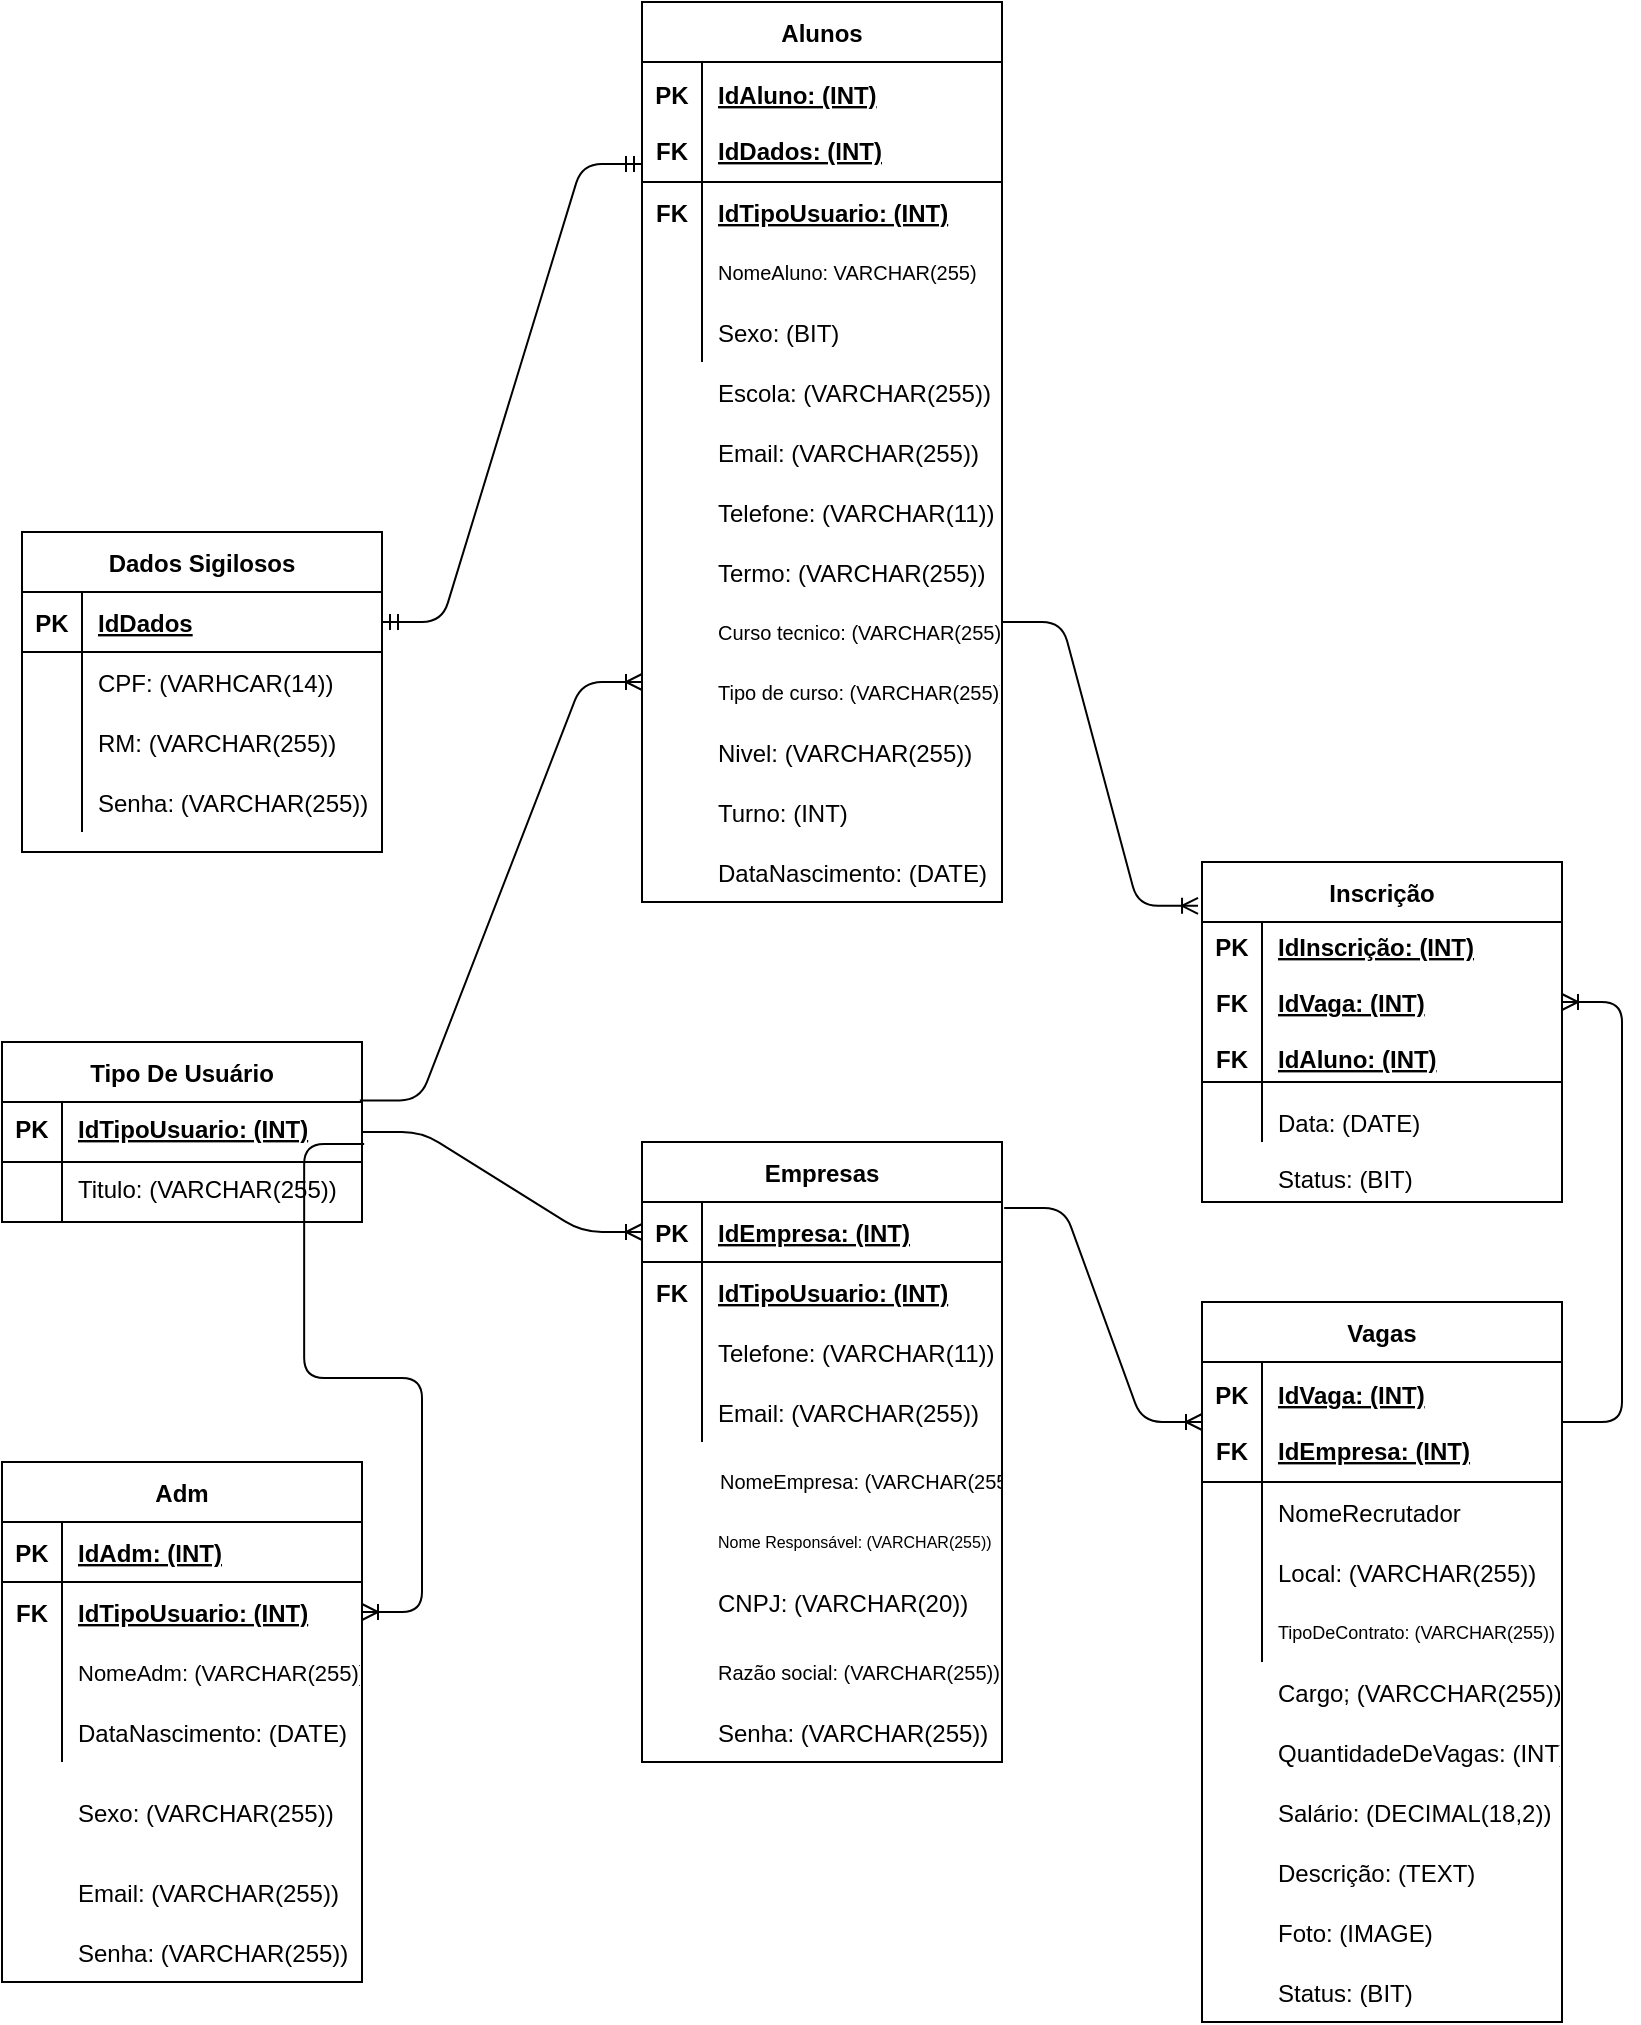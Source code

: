 <mxfile version="13.6.6" type="device"><diagram id="DuW9i9e1ItvAceD_nj8p" name="Page-1"><mxGraphModel dx="868" dy="1619" grid="1" gridSize="10" guides="1" tooltips="1" connect="1" arrows="1" fold="1" page="1" pageScale="1" pageWidth="827" pageHeight="1169" math="0" shadow="0"><root><mxCell id="0"/><mxCell id="1" parent="0"/><mxCell id="SWbtn-3buEDlLmauV4Yt-92" value="Escola: (VARCHAR(255))" style="shape=partialRectangle;connectable=0;fillColor=none;top=0;left=0;bottom=0;right=0;align=left;spacingLeft=6;overflow=hidden;" parent="1" vertex="1"><mxGeometry x="380" y="10" width="150" height="30" as="geometry"/></mxCell><mxCell id="SWbtn-3buEDlLmauV4Yt-93" value="Email: (VARCHAR(255))" style="shape=partialRectangle;connectable=0;fillColor=none;top=0;left=0;bottom=0;right=0;align=left;spacingLeft=6;overflow=hidden;" parent="1" vertex="1"><mxGeometry x="380" y="40" width="150" height="30" as="geometry"/></mxCell><mxCell id="SWbtn-3buEDlLmauV4Yt-94" value="Telefone: (VARCHAR(11))" style="shape=partialRectangle;connectable=0;fillColor=none;top=0;left=0;bottom=0;right=0;align=left;spacingLeft=6;overflow=hidden;" parent="1" vertex="1"><mxGeometry x="380" y="70" width="150" height="30" as="geometry"/></mxCell><mxCell id="SWbtn-3buEDlLmauV4Yt-95" value="Termo: (VARCHAR(255))" style="shape=partialRectangle;connectable=0;fillColor=none;top=0;left=0;bottom=0;right=0;align=left;spacingLeft=6;overflow=hidden;" parent="1" vertex="1"><mxGeometry x="380" y="100" width="150" height="30" as="geometry"/></mxCell><mxCell id="SWbtn-3buEDlLmauV4Yt-79" value="Dados Sigilosos" style="shape=table;startSize=30;container=1;collapsible=1;childLayout=tableLayout;fixedRows=1;rowLines=0;fontStyle=1;align=center;resizeLast=1;" parent="1" vertex="1"><mxGeometry x="40" y="95" width="180" height="160" as="geometry"/></mxCell><mxCell id="SWbtn-3buEDlLmauV4Yt-80" value="" style="shape=partialRectangle;collapsible=0;dropTarget=0;pointerEvents=0;fillColor=none;top=0;left=0;bottom=1;right=0;points=[[0,0.5],[1,0.5]];portConstraint=eastwest;" parent="SWbtn-3buEDlLmauV4Yt-79" vertex="1"><mxGeometry y="30" width="180" height="30" as="geometry"/></mxCell><mxCell id="SWbtn-3buEDlLmauV4Yt-81" value="PK" style="shape=partialRectangle;connectable=0;fillColor=none;top=0;left=0;bottom=0;right=0;fontStyle=1;overflow=hidden;" parent="SWbtn-3buEDlLmauV4Yt-80" vertex="1"><mxGeometry width="30" height="30" as="geometry"/></mxCell><mxCell id="SWbtn-3buEDlLmauV4Yt-82" value="IdDados" style="shape=partialRectangle;connectable=0;fillColor=none;top=0;left=0;bottom=0;right=0;align=left;spacingLeft=6;fontStyle=5;overflow=hidden;" parent="SWbtn-3buEDlLmauV4Yt-80" vertex="1"><mxGeometry x="30" width="150" height="30" as="geometry"/></mxCell><mxCell id="SWbtn-3buEDlLmauV4Yt-83" value="" style="shape=partialRectangle;collapsible=0;dropTarget=0;pointerEvents=0;fillColor=none;top=0;left=0;bottom=0;right=0;points=[[0,0.5],[1,0.5]];portConstraint=eastwest;" parent="SWbtn-3buEDlLmauV4Yt-79" vertex="1"><mxGeometry y="60" width="180" height="30" as="geometry"/></mxCell><mxCell id="SWbtn-3buEDlLmauV4Yt-84" value="" style="shape=partialRectangle;connectable=0;fillColor=none;top=0;left=0;bottom=0;right=0;editable=1;overflow=hidden;" parent="SWbtn-3buEDlLmauV4Yt-83" vertex="1"><mxGeometry width="30" height="30" as="geometry"/></mxCell><mxCell id="SWbtn-3buEDlLmauV4Yt-85" value="CPF: (VARHCAR(14))" style="shape=partialRectangle;connectable=0;fillColor=none;top=0;left=0;bottom=0;right=0;align=left;spacingLeft=6;overflow=hidden;" parent="SWbtn-3buEDlLmauV4Yt-83" vertex="1"><mxGeometry x="30" width="150" height="30" as="geometry"/></mxCell><mxCell id="SWbtn-3buEDlLmauV4Yt-86" value="" style="shape=partialRectangle;collapsible=0;dropTarget=0;pointerEvents=0;fillColor=none;top=0;left=0;bottom=0;right=0;points=[[0,0.5],[1,0.5]];portConstraint=eastwest;" parent="SWbtn-3buEDlLmauV4Yt-79" vertex="1"><mxGeometry y="90" width="180" height="30" as="geometry"/></mxCell><mxCell id="SWbtn-3buEDlLmauV4Yt-87" value="" style="shape=partialRectangle;connectable=0;fillColor=none;top=0;left=0;bottom=0;right=0;editable=1;overflow=hidden;" parent="SWbtn-3buEDlLmauV4Yt-86" vertex="1"><mxGeometry width="30" height="30" as="geometry"/></mxCell><mxCell id="SWbtn-3buEDlLmauV4Yt-88" value="RM: (VARCHAR(255))" style="shape=partialRectangle;connectable=0;fillColor=none;top=0;left=0;bottom=0;right=0;align=left;spacingLeft=6;overflow=hidden;" parent="SWbtn-3buEDlLmauV4Yt-86" vertex="1"><mxGeometry x="30" width="150" height="30" as="geometry"/></mxCell><mxCell id="SWbtn-3buEDlLmauV4Yt-89" value="" style="shape=partialRectangle;collapsible=0;dropTarget=0;pointerEvents=0;fillColor=none;top=0;left=0;bottom=0;right=0;points=[[0,0.5],[1,0.5]];portConstraint=eastwest;" parent="SWbtn-3buEDlLmauV4Yt-79" vertex="1"><mxGeometry y="120" width="180" height="30" as="geometry"/></mxCell><mxCell id="SWbtn-3buEDlLmauV4Yt-90" value="" style="shape=partialRectangle;connectable=0;fillColor=none;top=0;left=0;bottom=0;right=0;editable=1;overflow=hidden;" parent="SWbtn-3buEDlLmauV4Yt-89" vertex="1"><mxGeometry width="30" height="30" as="geometry"/></mxCell><mxCell id="SWbtn-3buEDlLmauV4Yt-91" value="Senha: (VARCHAR(255))" style="shape=partialRectangle;connectable=0;fillColor=none;top=0;left=0;bottom=0;right=0;align=left;spacingLeft=6;overflow=hidden;" parent="SWbtn-3buEDlLmauV4Yt-89" vertex="1"><mxGeometry x="30" width="150" height="30" as="geometry"/></mxCell><mxCell id="SWbtn-3buEDlLmauV4Yt-14" value="Vagas" style="shape=table;startSize=30;container=1;collapsible=1;childLayout=tableLayout;fixedRows=1;rowLines=0;fontStyle=1;align=center;resizeLast=1;" parent="1" vertex="1"><mxGeometry x="630" y="480" width="180" height="360" as="geometry"/></mxCell><mxCell id="SWbtn-3buEDlLmauV4Yt-15" value="" style="shape=partialRectangle;collapsible=0;dropTarget=0;pointerEvents=0;fillColor=none;top=0;left=0;bottom=1;right=0;points=[[0,0.5],[1,0.5]];portConstraint=eastwest;" parent="SWbtn-3buEDlLmauV4Yt-14" vertex="1"><mxGeometry y="30" width="180" height="60" as="geometry"/></mxCell><mxCell id="SWbtn-3buEDlLmauV4Yt-16" value="PK&#10;&#10;FK" style="shape=partialRectangle;connectable=0;fillColor=none;top=0;left=0;bottom=0;right=0;fontStyle=1;overflow=hidden;" parent="SWbtn-3buEDlLmauV4Yt-15" vertex="1"><mxGeometry width="30" height="60" as="geometry"/></mxCell><mxCell id="SWbtn-3buEDlLmauV4Yt-17" value="IdVaga: (INT)&#10;&#10;IdEmpresa: (INT)" style="shape=partialRectangle;connectable=0;fillColor=none;top=0;left=0;bottom=0;right=0;align=left;spacingLeft=6;fontStyle=5;overflow=hidden;" parent="SWbtn-3buEDlLmauV4Yt-15" vertex="1"><mxGeometry x="30" width="150" height="60" as="geometry"/></mxCell><mxCell id="SWbtn-3buEDlLmauV4Yt-18" value="" style="shape=partialRectangle;collapsible=0;dropTarget=0;pointerEvents=0;fillColor=none;top=0;left=0;bottom=0;right=0;points=[[0,0.5],[1,0.5]];portConstraint=eastwest;" parent="SWbtn-3buEDlLmauV4Yt-14" vertex="1"><mxGeometry y="90" width="180" height="30" as="geometry"/></mxCell><mxCell id="SWbtn-3buEDlLmauV4Yt-19" value="" style="shape=partialRectangle;connectable=0;fillColor=none;top=0;left=0;bottom=0;right=0;editable=1;overflow=hidden;" parent="SWbtn-3buEDlLmauV4Yt-18" vertex="1"><mxGeometry width="30" height="30" as="geometry"/></mxCell><mxCell id="SWbtn-3buEDlLmauV4Yt-20" value="NomeRecrutador" style="shape=partialRectangle;connectable=0;fillColor=none;top=0;left=0;bottom=0;right=0;align=left;spacingLeft=6;overflow=hidden;" parent="SWbtn-3buEDlLmauV4Yt-18" vertex="1"><mxGeometry x="30" width="150" height="30" as="geometry"/></mxCell><mxCell id="SWbtn-3buEDlLmauV4Yt-21" value="" style="shape=partialRectangle;collapsible=0;dropTarget=0;pointerEvents=0;fillColor=none;top=0;left=0;bottom=0;right=0;points=[[0,0.5],[1,0.5]];portConstraint=eastwest;" parent="SWbtn-3buEDlLmauV4Yt-14" vertex="1"><mxGeometry y="120" width="180" height="30" as="geometry"/></mxCell><mxCell id="SWbtn-3buEDlLmauV4Yt-22" value="" style="shape=partialRectangle;connectable=0;fillColor=none;top=0;left=0;bottom=0;right=0;editable=1;overflow=hidden;" parent="SWbtn-3buEDlLmauV4Yt-21" vertex="1"><mxGeometry width="30" height="30" as="geometry"/></mxCell><mxCell id="SWbtn-3buEDlLmauV4Yt-23" value="Local: (VARCHAR(255))" style="shape=partialRectangle;connectable=0;fillColor=none;top=0;left=0;bottom=0;right=0;align=left;spacingLeft=6;overflow=hidden;" parent="SWbtn-3buEDlLmauV4Yt-21" vertex="1"><mxGeometry x="30" width="150" height="30" as="geometry"/></mxCell><mxCell id="SWbtn-3buEDlLmauV4Yt-24" value="" style="shape=partialRectangle;collapsible=0;dropTarget=0;pointerEvents=0;fillColor=none;top=0;left=0;bottom=0;right=0;points=[[0,0.5],[1,0.5]];portConstraint=eastwest;" parent="SWbtn-3buEDlLmauV4Yt-14" vertex="1"><mxGeometry y="150" width="180" height="30" as="geometry"/></mxCell><mxCell id="SWbtn-3buEDlLmauV4Yt-25" value="" style="shape=partialRectangle;connectable=0;fillColor=none;top=0;left=0;bottom=0;right=0;editable=1;overflow=hidden;" parent="SWbtn-3buEDlLmauV4Yt-24" vertex="1"><mxGeometry width="30" height="30" as="geometry"/></mxCell><mxCell id="SWbtn-3buEDlLmauV4Yt-26" value="TipoDeContrato: (VARCHAR(255))" style="shape=partialRectangle;connectable=0;fillColor=none;top=0;left=0;bottom=0;right=0;align=left;spacingLeft=6;overflow=hidden;fontSize=9;" parent="SWbtn-3buEDlLmauV4Yt-24" vertex="1"><mxGeometry x="30" width="150" height="30" as="geometry"/></mxCell><mxCell id="SWbtn-3buEDlLmauV4Yt-27" value="Empresas" style="shape=table;startSize=30;container=1;collapsible=1;childLayout=tableLayout;fixedRows=1;rowLines=0;fontStyle=1;align=center;resizeLast=1;" parent="1" vertex="1"><mxGeometry x="350" y="400" width="180" height="310" as="geometry"/></mxCell><mxCell id="SWbtn-3buEDlLmauV4Yt-28" value="" style="shape=partialRectangle;collapsible=0;dropTarget=0;pointerEvents=0;fillColor=none;top=0;left=0;bottom=1;right=0;points=[[0,0.5],[1,0.5]];portConstraint=eastwest;" parent="SWbtn-3buEDlLmauV4Yt-27" vertex="1"><mxGeometry y="30" width="180" height="30" as="geometry"/></mxCell><mxCell id="SWbtn-3buEDlLmauV4Yt-29" value="PK" style="shape=partialRectangle;connectable=0;fillColor=none;top=0;left=0;bottom=0;right=0;fontStyle=1;overflow=hidden;" parent="SWbtn-3buEDlLmauV4Yt-28" vertex="1"><mxGeometry width="30" height="30" as="geometry"/></mxCell><mxCell id="SWbtn-3buEDlLmauV4Yt-30" value="IdEmpresa: (INT)" style="shape=partialRectangle;connectable=0;fillColor=none;top=0;left=0;bottom=0;right=0;align=left;spacingLeft=6;fontStyle=5;overflow=hidden;" parent="SWbtn-3buEDlLmauV4Yt-28" vertex="1"><mxGeometry x="30" width="150" height="30" as="geometry"/></mxCell><mxCell id="SWbtn-3buEDlLmauV4Yt-31" value="" style="shape=partialRectangle;collapsible=0;dropTarget=0;pointerEvents=0;fillColor=none;top=0;left=0;bottom=0;right=0;points=[[0,0.5],[1,0.5]];portConstraint=eastwest;" parent="SWbtn-3buEDlLmauV4Yt-27" vertex="1"><mxGeometry y="60" width="180" height="30" as="geometry"/></mxCell><mxCell id="SWbtn-3buEDlLmauV4Yt-32" value="" style="shape=partialRectangle;connectable=0;fillColor=none;top=0;left=0;bottom=0;right=0;editable=1;overflow=hidden;" parent="SWbtn-3buEDlLmauV4Yt-31" vertex="1"><mxGeometry width="30" height="30" as="geometry"/></mxCell><mxCell id="SWbtn-3buEDlLmauV4Yt-33" value="IdTipoUsuario: (INT)" style="shape=partialRectangle;connectable=0;fillColor=none;top=0;left=0;bottom=0;right=0;align=left;spacingLeft=6;overflow=hidden;fontStyle=5" parent="SWbtn-3buEDlLmauV4Yt-31" vertex="1"><mxGeometry x="30" width="150" height="30" as="geometry"/></mxCell><mxCell id="SWbtn-3buEDlLmauV4Yt-37" value="" style="shape=partialRectangle;collapsible=0;dropTarget=0;pointerEvents=0;fillColor=none;top=0;left=0;bottom=0;right=0;points=[[0,0.5],[1,0.5]];portConstraint=eastwest;" parent="SWbtn-3buEDlLmauV4Yt-27" vertex="1"><mxGeometry y="90" width="180" height="30" as="geometry"/></mxCell><mxCell id="SWbtn-3buEDlLmauV4Yt-38" value="" style="shape=partialRectangle;connectable=0;fillColor=none;top=0;left=0;bottom=0;right=0;editable=1;overflow=hidden;" parent="SWbtn-3buEDlLmauV4Yt-37" vertex="1"><mxGeometry width="30" height="30" as="geometry"/></mxCell><mxCell id="SWbtn-3buEDlLmauV4Yt-39" value="Telefone: (VARCHAR(11))" style="shape=partialRectangle;connectable=0;fillColor=none;top=0;left=0;bottom=0;right=0;align=left;spacingLeft=6;overflow=hidden;" parent="SWbtn-3buEDlLmauV4Yt-37" vertex="1"><mxGeometry x="30" width="150" height="30" as="geometry"/></mxCell><mxCell id="SWbtn-3buEDlLmauV4Yt-34" value="" style="shape=partialRectangle;collapsible=0;dropTarget=0;pointerEvents=0;fillColor=none;top=0;left=0;bottom=0;right=0;points=[[0,0.5],[1,0.5]];portConstraint=eastwest;" parent="SWbtn-3buEDlLmauV4Yt-27" vertex="1"><mxGeometry y="120" width="180" height="30" as="geometry"/></mxCell><mxCell id="SWbtn-3buEDlLmauV4Yt-35" value="" style="shape=partialRectangle;connectable=0;fillColor=none;top=0;left=0;bottom=0;right=0;editable=1;overflow=hidden;" parent="SWbtn-3buEDlLmauV4Yt-34" vertex="1"><mxGeometry width="30" height="30" as="geometry"/></mxCell><mxCell id="SWbtn-3buEDlLmauV4Yt-36" value="Email: (VARCHAR(255))" style="shape=partialRectangle;connectable=0;fillColor=none;top=0;left=0;bottom=0;right=0;align=left;spacingLeft=6;overflow=hidden;" parent="SWbtn-3buEDlLmauV4Yt-34" vertex="1"><mxGeometry x="30" width="150" height="30" as="geometry"/></mxCell><mxCell id="SWbtn-3buEDlLmauV4Yt-1" value="Tipo De Usuário" style="shape=table;startSize=30;container=1;collapsible=1;childLayout=tableLayout;fixedRows=1;rowLines=0;fontStyle=1;align=center;resizeLast=1;" parent="1" vertex="1"><mxGeometry x="30" y="350" width="180" height="90" as="geometry"/></mxCell><mxCell id="SWbtn-3buEDlLmauV4Yt-2" value="" style="shape=partialRectangle;collapsible=0;dropTarget=0;pointerEvents=0;fillColor=none;top=0;left=0;bottom=1;right=0;points=[[0,0.5],[1,0.5]];portConstraint=eastwest;" parent="SWbtn-3buEDlLmauV4Yt-1" vertex="1"><mxGeometry y="30" width="180" height="30" as="geometry"/></mxCell><mxCell id="SWbtn-3buEDlLmauV4Yt-3" value="PK&#10;&#10;" style="shape=partialRectangle;connectable=0;fillColor=none;top=0;left=0;bottom=0;right=0;fontStyle=1;overflow=hidden;verticalAlign=top;" parent="SWbtn-3buEDlLmauV4Yt-2" vertex="1"><mxGeometry width="30" height="30" as="geometry"/></mxCell><mxCell id="SWbtn-3buEDlLmauV4Yt-4" value="IdTipoUsuario: (INT)&#10;&#10;" style="shape=partialRectangle;connectable=0;fillColor=none;top=0;left=0;bottom=0;right=0;align=left;spacingLeft=6;fontStyle=5;overflow=hidden;verticalAlign=top;" parent="SWbtn-3buEDlLmauV4Yt-2" vertex="1"><mxGeometry x="30" width="150" height="30" as="geometry"/></mxCell><mxCell id="SWbtn-3buEDlLmauV4Yt-5" value="" style="shape=partialRectangle;collapsible=0;dropTarget=0;pointerEvents=0;fillColor=none;top=0;left=0;bottom=0;right=0;points=[[0,0.5],[1,0.5]];portConstraint=eastwest;" parent="SWbtn-3buEDlLmauV4Yt-1" vertex="1"><mxGeometry y="60" width="180" height="30" as="geometry"/></mxCell><mxCell id="SWbtn-3buEDlLmauV4Yt-6" value="" style="shape=partialRectangle;connectable=0;fillColor=none;top=0;left=0;bottom=0;right=0;editable=1;overflow=hidden;" parent="SWbtn-3buEDlLmauV4Yt-5" vertex="1"><mxGeometry width="30" height="30" as="geometry"/></mxCell><mxCell id="SWbtn-3buEDlLmauV4Yt-7" value="" style="shape=partialRectangle;connectable=0;fillColor=none;top=0;left=0;bottom=0;right=0;align=left;spacingLeft=6;overflow=hidden;" parent="SWbtn-3buEDlLmauV4Yt-5" vertex="1"><mxGeometry x="30" width="150" height="30" as="geometry"/></mxCell><mxCell id="SWbtn-3buEDlLmauV4Yt-66" value="Inscrição" style="shape=table;startSize=30;container=1;collapsible=1;childLayout=tableLayout;fixedRows=1;rowLines=0;fontStyle=1;align=center;resizeLast=1;" parent="1" vertex="1"><mxGeometry x="630" y="260" width="180" height="170" as="geometry"/></mxCell><mxCell id="SWbtn-3buEDlLmauV4Yt-67" value="" style="shape=partialRectangle;collapsible=0;dropTarget=0;pointerEvents=0;fillColor=none;top=0;left=0;bottom=1;right=0;points=[[0,0.5],[1,0.5]];portConstraint=eastwest;" parent="SWbtn-3buEDlLmauV4Yt-66" vertex="1"><mxGeometry y="30" width="180" height="80" as="geometry"/></mxCell><mxCell id="SWbtn-3buEDlLmauV4Yt-68" value="PK&#10;&#10;FK&#10;&#10;FK" style="shape=partialRectangle;connectable=0;fillColor=none;top=0;left=0;bottom=0;right=0;fontStyle=1;overflow=hidden;" parent="SWbtn-3buEDlLmauV4Yt-67" vertex="1"><mxGeometry width="30" height="80" as="geometry"/></mxCell><mxCell id="SWbtn-3buEDlLmauV4Yt-69" value="IdInscrição: (INT)&#10;&#10;IdVaga: (INT)&#10;&#10;IdAluno: (INT)" style="shape=partialRectangle;connectable=0;fillColor=none;top=0;left=0;bottom=0;right=0;align=left;spacingLeft=6;fontStyle=5;overflow=hidden;" parent="SWbtn-3buEDlLmauV4Yt-67" vertex="1"><mxGeometry x="30" width="150" height="80" as="geometry"/></mxCell><mxCell id="SWbtn-3buEDlLmauV4Yt-70" value="" style="shape=partialRectangle;collapsible=0;dropTarget=0;pointerEvents=0;fillColor=none;top=0;left=0;bottom=0;right=0;points=[[0,0.5],[1,0.5]];portConstraint=eastwest;" parent="SWbtn-3buEDlLmauV4Yt-66" vertex="1"><mxGeometry y="110" width="180" height="30" as="geometry"/></mxCell><mxCell id="SWbtn-3buEDlLmauV4Yt-71" value="" style="shape=partialRectangle;connectable=0;fillColor=none;top=0;left=0;bottom=0;right=0;editable=1;overflow=hidden;" parent="SWbtn-3buEDlLmauV4Yt-70" vertex="1"><mxGeometry width="30" height="30" as="geometry"/></mxCell><mxCell id="SWbtn-3buEDlLmauV4Yt-72" value="" style="shape=partialRectangle;connectable=0;fillColor=none;top=0;left=0;bottom=0;right=0;align=left;spacingLeft=6;overflow=hidden;" parent="SWbtn-3buEDlLmauV4Yt-70" vertex="1"><mxGeometry x="30" width="150" height="30" as="geometry"/></mxCell><mxCell id="SWbtn-3buEDlLmauV4Yt-100" value="Razão social: (VARCHAR(255))" style="shape=partialRectangle;connectable=0;fillColor=none;top=0;left=0;bottom=0;right=0;align=left;spacingLeft=6;overflow=hidden;fontSize=10;" parent="1" vertex="1"><mxGeometry x="380" y="650" width="150" height="30" as="geometry"/></mxCell><mxCell id="SWbtn-3buEDlLmauV4Yt-101" value="Senha: (VARCHAR(255))" style="shape=partialRectangle;connectable=0;fillColor=none;top=0;left=0;bottom=0;right=0;align=left;spacingLeft=6;overflow=hidden;" parent="1" vertex="1"><mxGeometry x="380" y="680" width="150" height="30" as="geometry"/></mxCell><mxCell id="SWbtn-3buEDlLmauV4Yt-102" value="CNPJ: (VARCHAR(20))" style="shape=partialRectangle;connectable=0;fillColor=none;top=0;left=0;bottom=0;right=0;align=left;spacingLeft=6;overflow=hidden;" parent="1" vertex="1"><mxGeometry x="380" y="615" width="150" height="30" as="geometry"/></mxCell><mxCell id="SWbtn-3buEDlLmauV4Yt-104" value="Cargo; (VARCCHAR(255))" style="shape=partialRectangle;connectable=0;fillColor=none;top=0;left=0;bottom=0;right=0;align=left;spacingLeft=6;overflow=hidden;" parent="1" vertex="1"><mxGeometry x="660" y="660" width="150" height="30" as="geometry"/></mxCell><mxCell id="SWbtn-3buEDlLmauV4Yt-105" value="QuantidadeDeVagas: (INT)" style="shape=partialRectangle;connectable=0;fillColor=none;top=0;left=0;bottom=0;right=0;align=left;spacingLeft=6;overflow=hidden;" parent="1" vertex="1"><mxGeometry x="660" y="690" width="150" height="30" as="geometry"/></mxCell><mxCell id="SWbtn-3buEDlLmauV4Yt-106" value="Salário: (DECIMAL(18,2))" style="shape=partialRectangle;connectable=0;fillColor=none;top=0;left=0;bottom=0;right=0;align=left;spacingLeft=6;overflow=hidden;" parent="1" vertex="1"><mxGeometry x="660" y="720" width="150" height="30" as="geometry"/></mxCell><mxCell id="SWbtn-3buEDlLmauV4Yt-107" value="Descrição: (TEXT)" style="shape=partialRectangle;connectable=0;fillColor=none;top=0;left=0;bottom=0;right=0;align=left;spacingLeft=6;overflow=hidden;" parent="1" vertex="1"><mxGeometry x="660" y="750" width="150" height="30" as="geometry"/></mxCell><mxCell id="SWbtn-3buEDlLmauV4Yt-108" value="Foto: (IMAGE)" style="shape=partialRectangle;connectable=0;fillColor=none;top=0;left=0;bottom=0;right=0;align=left;spacingLeft=6;overflow=hidden;" parent="1" vertex="1"><mxGeometry x="660" y="780" width="150" height="30" as="geometry"/></mxCell><mxCell id="SWbtn-3buEDlLmauV4Yt-110" value="Status: (BIT)" style="shape=partialRectangle;connectable=0;fillColor=none;top=0;left=0;bottom=0;right=0;align=left;spacingLeft=6;overflow=hidden;" parent="1" vertex="1"><mxGeometry x="660" y="810" width="150" height="30" as="geometry"/></mxCell><mxCell id="SWbtn-3buEDlLmauV4Yt-112" value="" style="edgeStyle=entityRelationEdgeStyle;fontSize=12;html=1;endArrow=ERmandOne;startArrow=ERmandOne;exitX=1;exitY=0.5;exitDx=0;exitDy=0;entryX=0;entryY=0.85;entryDx=0;entryDy=0;entryPerimeter=0;" parent="1" source="SWbtn-3buEDlLmauV4Yt-80" target="SWbtn-3buEDlLmauV4Yt-54" edge="1"><mxGeometry width="100" height="100" relative="1" as="geometry"><mxPoint x="240" y="360" as="sourcePoint"/><mxPoint x="340" y="260" as="targetPoint"/></mxGeometry></mxCell><mxCell id="SWbtn-3buEDlLmauV4Yt-113" value="" style="edgeStyle=entityRelationEdgeStyle;fontSize=12;html=1;endArrow=ERoneToMany;exitX=0.994;exitY=-0.027;exitDx=0;exitDy=0;exitPerimeter=0;" parent="1" source="SWbtn-3buEDlLmauV4Yt-2" edge="1"><mxGeometry width="100" height="100" relative="1" as="geometry"><mxPoint x="570" y="400" as="sourcePoint"/><mxPoint x="350" y="170" as="targetPoint"/></mxGeometry></mxCell><mxCell id="SWbtn-3buEDlLmauV4Yt-114" value="" style="edgeStyle=entityRelationEdgeStyle;fontSize=12;html=1;endArrow=ERoneToMany;exitX=1.006;exitY=0.7;exitDx=0;exitDy=0;exitPerimeter=0;" parent="1" source="SWbtn-3buEDlLmauV4Yt-2" target="SWbtn-3buEDlLmauV4Yt-44" edge="1"><mxGeometry width="100" height="100" relative="1" as="geometry"><mxPoint x="213.06" y="529" as="sourcePoint"/><mxPoint x="760" y="620" as="targetPoint"/></mxGeometry></mxCell><mxCell id="SWbtn-3buEDlLmauV4Yt-116" value="" style="edgeStyle=entityRelationEdgeStyle;fontSize=12;html=1;endArrow=ERoneToMany;entryX=-0.011;entryY=0.129;entryDx=0;entryDy=0;entryPerimeter=0;" parent="1" target="SWbtn-3buEDlLmauV4Yt-66" edge="1"><mxGeometry width="100" height="100" relative="1" as="geometry"><mxPoint x="530" y="140" as="sourcePoint"/><mxPoint x="640" y="350" as="targetPoint"/></mxGeometry></mxCell><mxCell id="SWbtn-3buEDlLmauV4Yt-117" value="" style="edgeStyle=entityRelationEdgeStyle;fontSize=12;html=1;endArrow=ERoneToMany;" parent="1" source="SWbtn-3buEDlLmauV4Yt-15" target="SWbtn-3buEDlLmauV4Yt-67" edge="1"><mxGeometry width="100" height="100" relative="1" as="geometry"><mxPoint x="470" y="520" as="sourcePoint"/><mxPoint x="570" y="420" as="targetPoint"/></mxGeometry></mxCell><mxCell id="SWbtn-3buEDlLmauV4Yt-119" value="" style="edgeStyle=entityRelationEdgeStyle;fontSize=12;html=1;endArrow=ERoneToMany;entryX=0;entryY=0.5;entryDx=0;entryDy=0;exitX=1.006;exitY=0.1;exitDx=0;exitDy=0;exitPerimeter=0;" parent="1" source="SWbtn-3buEDlLmauV4Yt-28" target="SWbtn-3buEDlLmauV4Yt-15" edge="1"><mxGeometry width="100" height="100" relative="1" as="geometry"><mxPoint x="530" y="810" as="sourcePoint"/><mxPoint x="630" y="710" as="targetPoint"/></mxGeometry></mxCell><mxCell id="SWbtn-3buEDlLmauV4Yt-120" value="" style="edgeStyle=entityRelationEdgeStyle;fontSize=12;html=1;endArrow=ERoneToMany;entryX=0;entryY=0.5;entryDx=0;entryDy=0;exitX=1;exitY=0.5;exitDx=0;exitDy=0;" parent="1" source="SWbtn-3buEDlLmauV4Yt-2" target="SWbtn-3buEDlLmauV4Yt-28" edge="1"><mxGeometry width="100" height="100" relative="1" as="geometry"><mxPoint x="250" y="500" as="sourcePoint"/><mxPoint x="350" y="400" as="targetPoint"/></mxGeometry></mxCell><mxCell id="SWbtn-3buEDlLmauV4Yt-40" value="Adm" style="shape=table;startSize=30;container=1;collapsible=1;childLayout=tableLayout;fixedRows=1;rowLines=0;fontStyle=1;align=center;resizeLast=1;" parent="1" vertex="1"><mxGeometry x="30" y="560" width="180" height="260" as="geometry"/></mxCell><mxCell id="SWbtn-3buEDlLmauV4Yt-41" value="" style="shape=partialRectangle;collapsible=0;dropTarget=0;pointerEvents=0;fillColor=none;top=0;left=0;bottom=1;right=0;points=[[0,0.5],[1,0.5]];portConstraint=eastwest;" parent="SWbtn-3buEDlLmauV4Yt-40" vertex="1"><mxGeometry y="30" width="180" height="30" as="geometry"/></mxCell><mxCell id="SWbtn-3buEDlLmauV4Yt-42" value="PK" style="shape=partialRectangle;connectable=0;fillColor=none;top=0;left=0;bottom=0;right=0;fontStyle=1;overflow=hidden;" parent="SWbtn-3buEDlLmauV4Yt-41" vertex="1"><mxGeometry width="30" height="30" as="geometry"/></mxCell><mxCell id="SWbtn-3buEDlLmauV4Yt-43" value="IdAdm: (INT)" style="shape=partialRectangle;connectable=0;fillColor=none;top=0;left=0;bottom=0;right=0;align=left;spacingLeft=6;fontStyle=5;overflow=hidden;" parent="SWbtn-3buEDlLmauV4Yt-41" vertex="1"><mxGeometry x="30" width="150" height="30" as="geometry"/></mxCell><mxCell id="SWbtn-3buEDlLmauV4Yt-44" value="" style="shape=partialRectangle;collapsible=0;dropTarget=0;pointerEvents=0;fillColor=none;top=0;left=0;bottom=0;right=0;points=[[0,0.5],[1,0.5]];portConstraint=eastwest;" parent="SWbtn-3buEDlLmauV4Yt-40" vertex="1"><mxGeometry y="60" width="180" height="30" as="geometry"/></mxCell><mxCell id="SWbtn-3buEDlLmauV4Yt-45" value="" style="shape=partialRectangle;connectable=0;fillColor=none;top=0;left=0;bottom=0;right=0;editable=1;overflow=hidden;" parent="SWbtn-3buEDlLmauV4Yt-44" vertex="1"><mxGeometry width="30" height="30" as="geometry"/></mxCell><mxCell id="SWbtn-3buEDlLmauV4Yt-46" value="IdTipoUsuario: (INT)" style="shape=partialRectangle;connectable=0;fillColor=none;top=0;left=0;bottom=0;right=0;align=left;spacingLeft=6;overflow=hidden;fontStyle=5" parent="SWbtn-3buEDlLmauV4Yt-44" vertex="1"><mxGeometry x="30" width="150" height="30" as="geometry"/></mxCell><mxCell id="SWbtn-3buEDlLmauV4Yt-47" value="" style="shape=partialRectangle;collapsible=0;dropTarget=0;pointerEvents=0;fillColor=none;top=0;left=0;bottom=0;right=0;points=[[0,0.5],[1,0.5]];portConstraint=eastwest;" parent="SWbtn-3buEDlLmauV4Yt-40" vertex="1"><mxGeometry y="90" width="180" height="30" as="geometry"/></mxCell><mxCell id="SWbtn-3buEDlLmauV4Yt-48" value="" style="shape=partialRectangle;connectable=0;fillColor=none;top=0;left=0;bottom=0;right=0;editable=1;overflow=hidden;" parent="SWbtn-3buEDlLmauV4Yt-47" vertex="1"><mxGeometry width="30" height="30" as="geometry"/></mxCell><mxCell id="SWbtn-3buEDlLmauV4Yt-49" value="NomeAdm: (VARCHAR(255))" style="shape=partialRectangle;connectable=0;fillColor=none;top=0;left=0;bottom=0;right=0;align=left;spacingLeft=6;overflow=hidden;fontSize=11;" parent="SWbtn-3buEDlLmauV4Yt-47" vertex="1"><mxGeometry x="30" width="150" height="30" as="geometry"/></mxCell><mxCell id="SWbtn-3buEDlLmauV4Yt-50" value="" style="shape=partialRectangle;collapsible=0;dropTarget=0;pointerEvents=0;fillColor=none;top=0;left=0;bottom=0;right=0;points=[[0,0.5],[1,0.5]];portConstraint=eastwest;" parent="SWbtn-3buEDlLmauV4Yt-40" vertex="1"><mxGeometry y="120" width="180" height="30" as="geometry"/></mxCell><mxCell id="SWbtn-3buEDlLmauV4Yt-51" value="" style="shape=partialRectangle;connectable=0;fillColor=none;top=0;left=0;bottom=0;right=0;editable=1;overflow=hidden;" parent="SWbtn-3buEDlLmauV4Yt-50" vertex="1"><mxGeometry width="30" height="30" as="geometry"/></mxCell><mxCell id="SWbtn-3buEDlLmauV4Yt-52" value="DataNascimento: (DATE)" style="shape=partialRectangle;connectable=0;fillColor=none;top=0;left=0;bottom=0;right=0;align=left;spacingLeft=6;overflow=hidden;" parent="SWbtn-3buEDlLmauV4Yt-50" vertex="1"><mxGeometry x="30" width="150" height="30" as="geometry"/></mxCell><mxCell id="bcK8NBRogO8tS-ssT60n-3" value="&#10;&#10;Data: (DATE)&#10;&#10;Status: (BIT)" style="shape=partialRectangle;connectable=0;fillColor=none;top=0;left=0;bottom=0;right=0;align=left;spacingLeft=6;fontStyle=0;overflow=hidden;" parent="1" vertex="1"><mxGeometry x="660" y="350" width="150" height="80" as="geometry"/></mxCell><mxCell id="bcK8NBRogO8tS-ssT60n-8" value="Titulo: (VARCHAR(255))" style="shape=partialRectangle;connectable=0;fillColor=none;top=0;left=0;bottom=0;right=0;align=left;spacingLeft=6;fontStyle=0;overflow=hidden;verticalAlign=top;" parent="1" vertex="1"><mxGeometry x="60" y="410" width="150" height="30" as="geometry"/></mxCell><mxCell id="bcK8NBRogO8tS-ssT60n-9" value="Email: (VARCHAR(255))" style="shape=partialRectangle;connectable=0;fillColor=none;top=0;left=0;bottom=0;right=0;align=left;spacingLeft=6;overflow=hidden;" parent="1" vertex="1"><mxGeometry x="60" y="760" width="150" height="30" as="geometry"/></mxCell><mxCell id="bcK8NBRogO8tS-ssT60n-10" value="Senha: (VARCHAR(255))" style="shape=partialRectangle;connectable=0;fillColor=none;top=0;left=0;bottom=0;right=0;align=left;spacingLeft=6;overflow=hidden;" parent="1" vertex="1"><mxGeometry x="60" y="790" width="150" height="30" as="geometry"/></mxCell><mxCell id="bcK8NBRogO8tS-ssT60n-11" value="Sexo: (VARCHAR(255))" style="shape=partialRectangle;connectable=0;fillColor=none;top=0;left=0;bottom=0;right=0;align=left;spacingLeft=6;overflow=hidden;" parent="1" vertex="1"><mxGeometry x="60" y="720" width="150" height="30" as="geometry"/></mxCell><mxCell id="bcK8NBRogO8tS-ssT60n-12" value="FK" style="shape=partialRectangle;connectable=0;fillColor=none;top=0;left=0;bottom=0;right=0;fontStyle=1;overflow=hidden;" parent="1" vertex="1"><mxGeometry x="30" y="620" width="30" height="30" as="geometry"/></mxCell><mxCell id="bcK8NBRogO8tS-ssT60n-13" value="Nome Responsável: (VARCHAR(255))" style="shape=partialRectangle;connectable=0;fillColor=none;top=0;left=0;bottom=0;right=0;align=left;spacingLeft=6;overflow=hidden;fontSize=8;" parent="1" vertex="1"><mxGeometry x="380" y="585" width="150" height="30" as="geometry"/></mxCell><mxCell id="TAE8wl5pgtYx0foUcPE_-2" value="Curso tecnico: (VARCHAR(255))" style="shape=partialRectangle;connectable=0;fillColor=none;top=0;left=0;bottom=0;right=0;align=left;spacingLeft=6;overflow=hidden;fontSize=10;" parent="1" vertex="1"><mxGeometry x="380" y="130" width="150" height="30" as="geometry"/></mxCell><mxCell id="TAE8wl5pgtYx0foUcPE_-3" value="Tipo de curso: (VARCHAR(255))" style="shape=partialRectangle;connectable=0;fillColor=none;top=0;left=0;bottom=0;right=0;align=left;spacingLeft=6;overflow=hidden;fontSize=10;" parent="1" vertex="1"><mxGeometry x="380" y="160" width="150" height="30" as="geometry"/></mxCell><mxCell id="SWbtn-3buEDlLmauV4Yt-53" value="Alunos" style="shape=table;startSize=30;container=1;collapsible=1;childLayout=tableLayout;fixedRows=1;rowLines=0;fontStyle=1;align=center;resizeLast=1;" parent="1" vertex="1"><mxGeometry x="350" y="-170" width="180" height="450" as="geometry"/></mxCell><mxCell id="SWbtn-3buEDlLmauV4Yt-54" value="" style="shape=partialRectangle;collapsible=0;dropTarget=0;pointerEvents=0;fillColor=none;top=0;left=0;bottom=1;right=0;points=[[0,0.5],[1,0.5]];portConstraint=eastwest;" parent="SWbtn-3buEDlLmauV4Yt-53" vertex="1"><mxGeometry y="30" width="180" height="60" as="geometry"/></mxCell><mxCell id="SWbtn-3buEDlLmauV4Yt-55" value="PK&#10;&#10;FK" style="shape=partialRectangle;connectable=0;fillColor=none;top=0;left=0;bottom=0;right=0;fontStyle=1;overflow=hidden;" parent="SWbtn-3buEDlLmauV4Yt-54" vertex="1"><mxGeometry width="30" height="60" as="geometry"/></mxCell><mxCell id="SWbtn-3buEDlLmauV4Yt-56" value="IdAluno: (INT)&#10;&#10;IdDados: (INT)" style="shape=partialRectangle;connectable=0;fillColor=none;top=0;left=0;bottom=0;right=0;align=left;spacingLeft=6;fontStyle=5;overflow=hidden;" parent="SWbtn-3buEDlLmauV4Yt-54" vertex="1"><mxGeometry x="30" width="150" height="60" as="geometry"/></mxCell><mxCell id="SWbtn-3buEDlLmauV4Yt-57" value="" style="shape=partialRectangle;collapsible=0;dropTarget=0;pointerEvents=0;fillColor=none;top=0;left=0;bottom=0;right=0;points=[[0,0.5],[1,0.5]];portConstraint=eastwest;" parent="SWbtn-3buEDlLmauV4Yt-53" vertex="1"><mxGeometry y="90" width="180" height="30" as="geometry"/></mxCell><mxCell id="SWbtn-3buEDlLmauV4Yt-58" value="" style="shape=partialRectangle;connectable=0;fillColor=none;top=0;left=0;bottom=0;right=0;editable=1;overflow=hidden;" parent="SWbtn-3buEDlLmauV4Yt-57" vertex="1"><mxGeometry width="30" height="30" as="geometry"/></mxCell><mxCell id="SWbtn-3buEDlLmauV4Yt-59" value="IdTipoUsuario: (INT)" style="shape=partialRectangle;connectable=0;fillColor=none;top=0;left=0;bottom=0;right=0;align=left;spacingLeft=6;overflow=hidden;fontStyle=5;fontFamily=Helvetica;" parent="SWbtn-3buEDlLmauV4Yt-57" vertex="1"><mxGeometry x="30" width="150" height="30" as="geometry"/></mxCell><mxCell id="SWbtn-3buEDlLmauV4Yt-60" value="" style="shape=partialRectangle;collapsible=0;dropTarget=0;pointerEvents=0;fillColor=none;top=0;left=0;bottom=0;right=0;points=[[0,0.5],[1,0.5]];portConstraint=eastwest;" parent="SWbtn-3buEDlLmauV4Yt-53" vertex="1"><mxGeometry y="120" width="180" height="30" as="geometry"/></mxCell><mxCell id="SWbtn-3buEDlLmauV4Yt-61" value="" style="shape=partialRectangle;connectable=0;fillColor=none;top=0;left=0;bottom=0;right=0;editable=1;overflow=hidden;" parent="SWbtn-3buEDlLmauV4Yt-60" vertex="1"><mxGeometry width="30" height="30" as="geometry"/></mxCell><mxCell id="SWbtn-3buEDlLmauV4Yt-62" value="NomeAluno: VARCHAR(255)" style="shape=partialRectangle;connectable=0;fillColor=none;top=0;left=0;bottom=0;right=0;align=left;spacingLeft=6;overflow=hidden;fontSize=10;" parent="SWbtn-3buEDlLmauV4Yt-60" vertex="1"><mxGeometry x="30" width="150" height="30" as="geometry"/></mxCell><mxCell id="SWbtn-3buEDlLmauV4Yt-63" value="" style="shape=partialRectangle;collapsible=0;dropTarget=0;pointerEvents=0;fillColor=none;top=0;left=0;bottom=0;right=0;points=[[0,0.5],[1,0.5]];portConstraint=eastwest;" parent="SWbtn-3buEDlLmauV4Yt-53" vertex="1"><mxGeometry y="150" width="180" height="30" as="geometry"/></mxCell><mxCell id="SWbtn-3buEDlLmauV4Yt-64" value="" style="shape=partialRectangle;connectable=0;fillColor=none;top=0;left=0;bottom=0;right=0;editable=1;overflow=hidden;" parent="SWbtn-3buEDlLmauV4Yt-63" vertex="1"><mxGeometry width="30" height="30" as="geometry"/></mxCell><mxCell id="SWbtn-3buEDlLmauV4Yt-65" value="Sexo: (BIT)" style="shape=partialRectangle;connectable=0;fillColor=none;top=0;left=0;bottom=0;right=0;align=left;spacingLeft=6;overflow=hidden;" parent="SWbtn-3buEDlLmauV4Yt-63" vertex="1"><mxGeometry x="30" width="150" height="30" as="geometry"/></mxCell><mxCell id="TAE8wl5pgtYx0foUcPE_-4" value="Nivel: (VARCHAR(255))" style="shape=partialRectangle;connectable=0;fillColor=none;top=0;left=0;bottom=0;right=0;align=left;spacingLeft=6;overflow=hidden;" parent="1" vertex="1"><mxGeometry x="380" y="190" width="150" height="30" as="geometry"/></mxCell><mxCell id="TAE8wl5pgtYx0foUcPE_-5" value="Turno: (INT)" style="shape=partialRectangle;connectable=0;fillColor=none;top=0;left=0;bottom=0;right=0;align=left;spacingLeft=6;overflow=hidden;" parent="1" vertex="1"><mxGeometry x="380" y="220" width="150" height="30" as="geometry"/></mxCell><mxCell id="BvKk3HuYv0FwsKoDl0Bh-1" value="NomeEmpresa: (VARCHAR(255))" style="shape=partialRectangle;connectable=0;fillColor=none;top=0;left=0;bottom=0;right=0;align=left;spacingLeft=6;overflow=hidden;fontSize=10;" vertex="1" parent="1"><mxGeometry x="381" y="554.5" width="150" height="30" as="geometry"/></mxCell><mxCell id="BvKk3HuYv0FwsKoDl0Bh-2" value="FK" style="shape=partialRectangle;connectable=0;fillColor=none;top=0;left=0;bottom=0;right=0;fontStyle=1;overflow=hidden;" vertex="1" parent="1"><mxGeometry x="350" y="460" width="30" height="30" as="geometry"/></mxCell><mxCell id="BvKk3HuYv0FwsKoDl0Bh-3" value="DataNascimento: (DATE)" style="shape=partialRectangle;connectable=0;fillColor=none;top=0;left=0;bottom=0;right=0;align=left;spacingLeft=6;overflow=hidden;" vertex="1" parent="1"><mxGeometry x="380" y="250" width="150" height="30" as="geometry"/></mxCell><mxCell id="BvKk3HuYv0FwsKoDl0Bh-4" value="FK" style="shape=partialRectangle;connectable=0;fillColor=none;top=0;left=0;bottom=0;right=0;fontStyle=1;overflow=hidden;" vertex="1" parent="1"><mxGeometry x="350" y="-80" width="30" height="30" as="geometry"/></mxCell></root></mxGraphModel></diagram></mxfile>